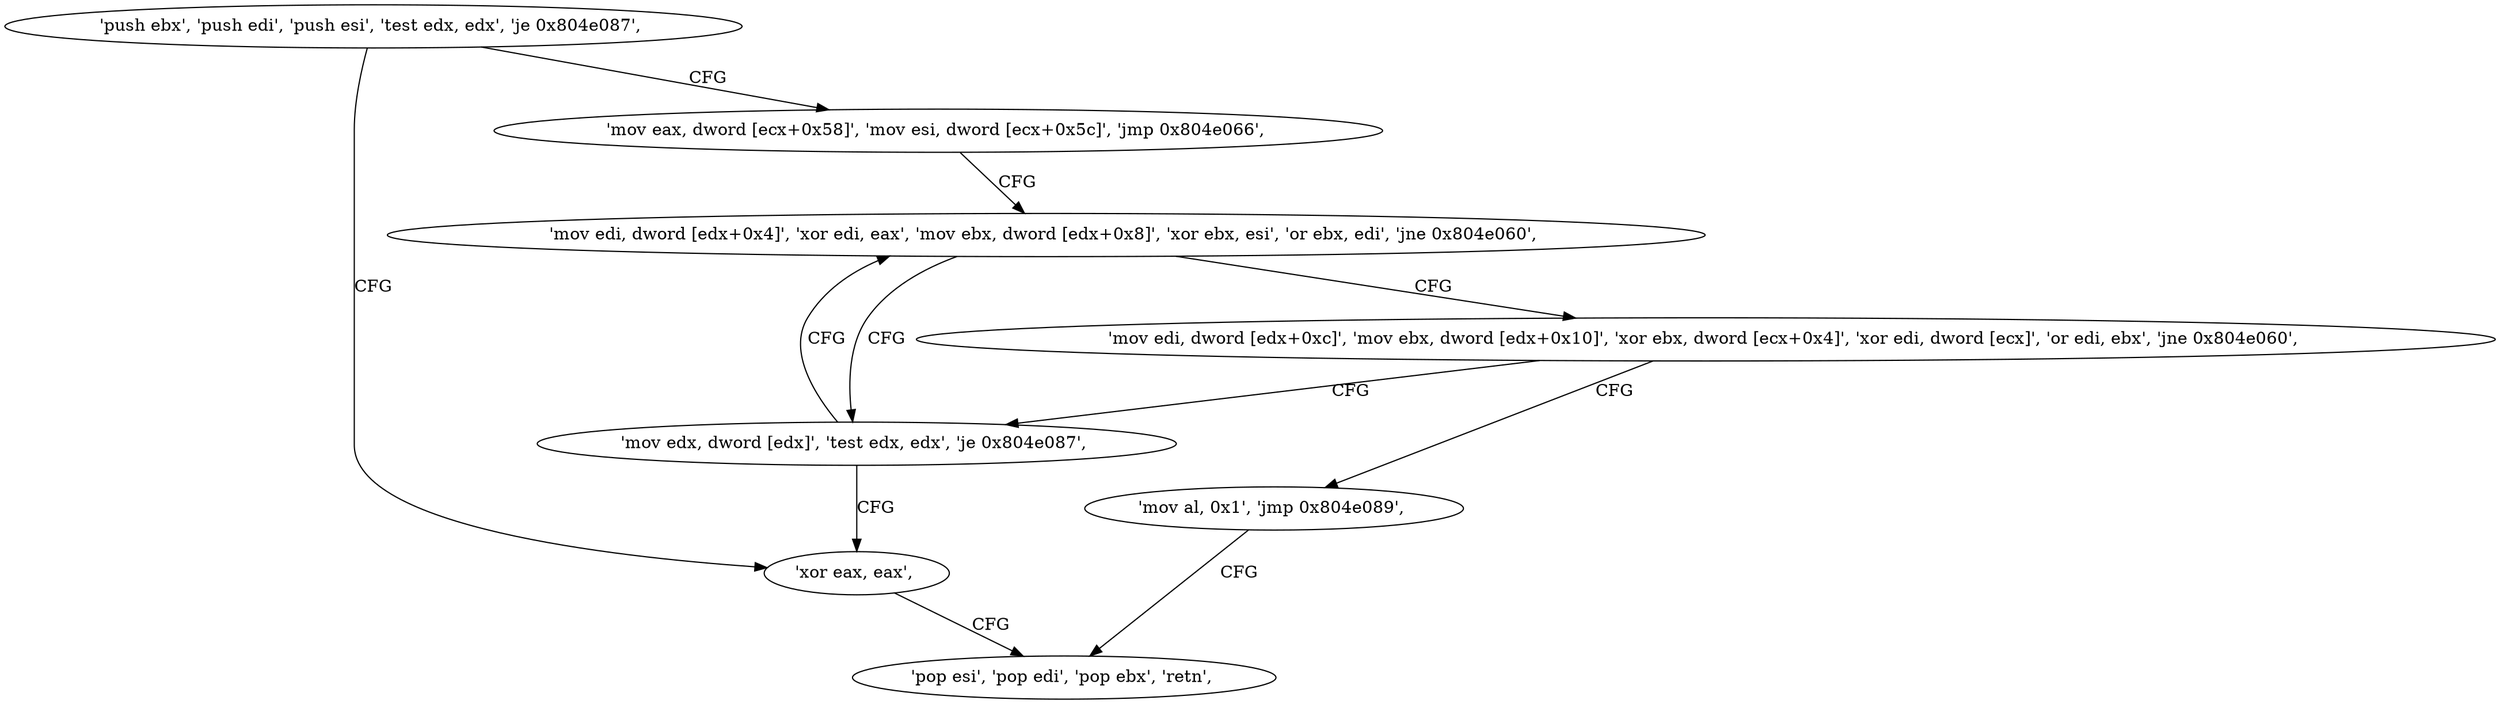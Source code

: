 digraph "func" {
"134537296" [label = "'push ebx', 'push edi', 'push esi', 'test edx, edx', 'je 0x804e087', " ]
"134537351" [label = "'xor eax, eax', " ]
"134537303" [label = "'mov eax, dword [ecx+0x58]', 'mov esi, dword [ecx+0x5c]', 'jmp 0x804e066', " ]
"134537353" [label = "'pop esi', 'pop edi', 'pop ebx', 'retn', " ]
"134537318" [label = "'mov edi, dword [edx+0x4]', 'xor edi, eax', 'mov ebx, dword [edx+0x8]', 'xor ebx, esi', 'or ebx, edi', 'jne 0x804e060', " ]
"134537312" [label = "'mov edx, dword [edx]', 'test edx, edx', 'je 0x804e087', " ]
"134537332" [label = "'mov edi, dword [edx+0xc]', 'mov ebx, dword [edx+0x10]', 'xor ebx, dword [ecx+0x4]', 'xor edi, dword [ecx]', 'or edi, ebx', 'jne 0x804e060', " ]
"134537347" [label = "'mov al, 0x1', 'jmp 0x804e089', " ]
"134537296" -> "134537351" [ label = "CFG" ]
"134537296" -> "134537303" [ label = "CFG" ]
"134537351" -> "134537353" [ label = "CFG" ]
"134537303" -> "134537318" [ label = "CFG" ]
"134537318" -> "134537312" [ label = "CFG" ]
"134537318" -> "134537332" [ label = "CFG" ]
"134537312" -> "134537351" [ label = "CFG" ]
"134537312" -> "134537318" [ label = "CFG" ]
"134537332" -> "134537312" [ label = "CFG" ]
"134537332" -> "134537347" [ label = "CFG" ]
"134537347" -> "134537353" [ label = "CFG" ]
}
